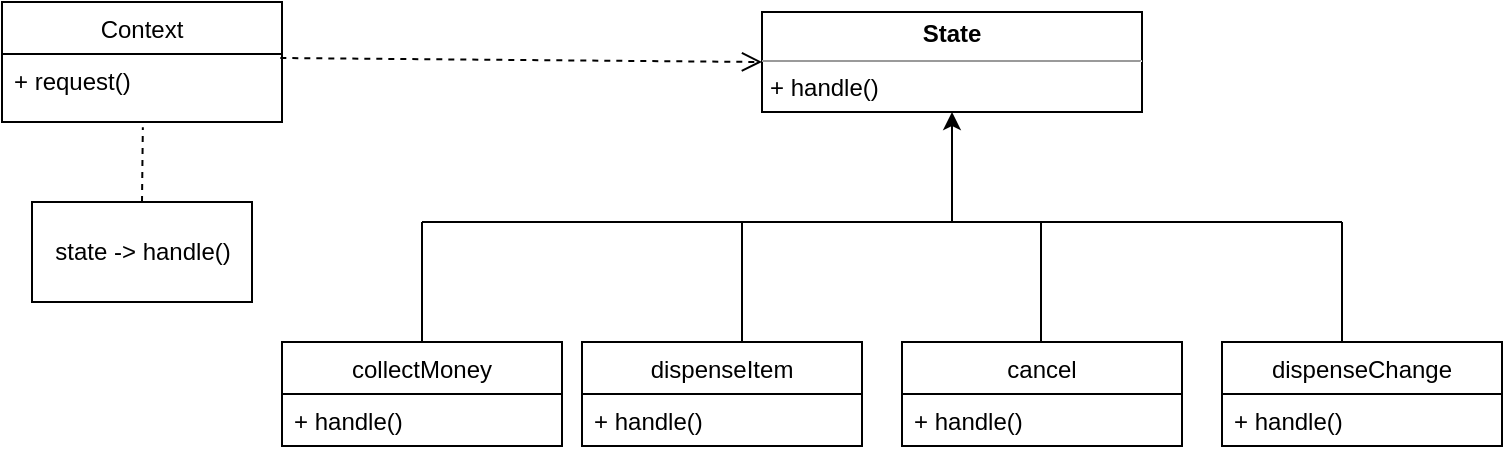<mxfile version="13.7.2" type="device"><diagram id="XakCeskeu0AwagARBzAn" name="Page-1"><mxGraphModel dx="756" dy="489" grid="1" gridSize="10" guides="1" tooltips="1" connect="1" arrows="1" fold="1" page="1" pageScale="1" pageWidth="850" pageHeight="1100" math="0" shadow="0"><root><mxCell id="0"/><mxCell id="1" parent="0"/><mxCell id="LBz41irpv1wu9UjPcjHG-1" value="Context" style="swimlane;fontStyle=0;childLayout=stackLayout;horizontal=1;startSize=26;fillColor=none;horizontalStack=0;resizeParent=1;resizeParentMax=0;resizeLast=0;collapsible=1;marginBottom=0;" vertex="1" parent="1"><mxGeometry x="100" y="60" width="140" height="60" as="geometry"/></mxCell><mxCell id="LBz41irpv1wu9UjPcjHG-2" value="+ request()" style="text;strokeColor=none;fillColor=none;align=left;verticalAlign=top;spacingLeft=4;spacingRight=4;overflow=hidden;rotatable=0;points=[[0,0.5],[1,0.5]];portConstraint=eastwest;" vertex="1" parent="LBz41irpv1wu9UjPcjHG-1"><mxGeometry y="26" width="140" height="34" as="geometry"/></mxCell><mxCell id="LBz41irpv1wu9UjPcjHG-5" value="state -&amp;gt; handle()" style="html=1;" vertex="1" parent="1"><mxGeometry x="115" y="160" width="110" height="50" as="geometry"/></mxCell><mxCell id="LBz41irpv1wu9UjPcjHG-7" value="" style="endArrow=none;dashed=1;html=1;entryX=0.503;entryY=1.076;entryDx=0;entryDy=0;entryPerimeter=0;exitX=0.5;exitY=0;exitDx=0;exitDy=0;" edge="1" parent="1" source="LBz41irpv1wu9UjPcjHG-5" target="LBz41irpv1wu9UjPcjHG-2"><mxGeometry width="50" height="50" relative="1" as="geometry"><mxPoint x="140" y="320" as="sourcePoint"/><mxPoint x="190" y="270" as="targetPoint"/></mxGeometry></mxCell><mxCell id="LBz41irpv1wu9UjPcjHG-14" value="&lt;p style=&quot;margin: 0px ; margin-top: 4px ; text-align: center&quot;&gt;&lt;b&gt;State&lt;/b&gt;&lt;/p&gt;&lt;hr size=&quot;1&quot;&gt;&lt;p style=&quot;margin: 0px ; margin-left: 4px&quot;&gt;+ handle()&lt;br&gt;&lt;/p&gt;" style="verticalAlign=top;align=left;overflow=fill;fontSize=12;fontFamily=Helvetica;html=1;" vertex="1" parent="1"><mxGeometry x="480" y="65" width="190" height="50" as="geometry"/></mxCell><mxCell id="LBz41irpv1wu9UjPcjHG-21" value="dispenseItem" style="swimlane;fontStyle=0;childLayout=stackLayout;horizontal=1;startSize=26;fillColor=none;horizontalStack=0;resizeParent=1;resizeParentMax=0;resizeLast=0;collapsible=1;marginBottom=0;" vertex="1" parent="1"><mxGeometry x="390" y="230" width="140" height="52" as="geometry"/></mxCell><mxCell id="LBz41irpv1wu9UjPcjHG-22" value="+ handle()" style="text;strokeColor=none;fillColor=none;align=left;verticalAlign=top;spacingLeft=4;spacingRight=4;overflow=hidden;rotatable=0;points=[[0,0.5],[1,0.5]];portConstraint=eastwest;" vertex="1" parent="LBz41irpv1wu9UjPcjHG-21"><mxGeometry y="26" width="140" height="26" as="geometry"/></mxCell><mxCell id="LBz41irpv1wu9UjPcjHG-25" value="&lt;br&gt;" style="html=1;verticalAlign=bottom;endArrow=open;dashed=1;endSize=8;exitX=0.994;exitY=0.059;exitDx=0;exitDy=0;exitPerimeter=0;entryX=0;entryY=0.5;entryDx=0;entryDy=0;" edge="1" parent="1" source="LBz41irpv1wu9UjPcjHG-2" target="LBz41irpv1wu9UjPcjHG-14"><mxGeometry relative="1" as="geometry"><mxPoint x="350" y="80" as="sourcePoint"/><mxPoint x="270" y="80" as="targetPoint"/></mxGeometry></mxCell><mxCell id="LBz41irpv1wu9UjPcjHG-28" value="" style="endArrow=classic;html=1;strokeColor=#000000;entryX=0.5;entryY=1;entryDx=0;entryDy=0;" edge="1" parent="1" target="LBz41irpv1wu9UjPcjHG-14"><mxGeometry width="50" height="50" relative="1" as="geometry"><mxPoint x="575" y="170" as="sourcePoint"/><mxPoint x="550" y="140" as="targetPoint"/></mxGeometry></mxCell><mxCell id="LBz41irpv1wu9UjPcjHG-29" value="" style="endArrow=none;html=1;strokeColor=#000000;" edge="1" parent="1"><mxGeometry width="50" height="50" relative="1" as="geometry"><mxPoint x="310" y="170" as="sourcePoint"/><mxPoint x="770" y="170" as="targetPoint"/><Array as="points"><mxPoint x="550" y="170"/></Array></mxGeometry></mxCell><mxCell id="LBz41irpv1wu9UjPcjHG-23" value="cancel" style="swimlane;fontStyle=0;childLayout=stackLayout;horizontal=1;startSize=26;fillColor=none;horizontalStack=0;resizeParent=1;resizeParentMax=0;resizeLast=0;collapsible=1;marginBottom=0;" vertex="1" parent="1"><mxGeometry x="550" y="230" width="140" height="52" as="geometry"/></mxCell><mxCell id="LBz41irpv1wu9UjPcjHG-24" value="+ handle()" style="text;strokeColor=none;fillColor=none;align=left;verticalAlign=top;spacingLeft=4;spacingRight=4;overflow=hidden;rotatable=0;points=[[0,0.5],[1,0.5]];portConstraint=eastwest;" vertex="1" parent="LBz41irpv1wu9UjPcjHG-23"><mxGeometry y="26" width="140" height="26" as="geometry"/></mxCell><mxCell id="LBz41irpv1wu9UjPcjHG-19" value="dispenseChange" style="swimlane;fontStyle=0;childLayout=stackLayout;horizontal=1;startSize=26;fillColor=none;horizontalStack=0;resizeParent=1;resizeParentMax=0;resizeLast=0;collapsible=1;marginBottom=0;" vertex="1" parent="1"><mxGeometry x="710" y="230" width="140" height="52" as="geometry"/></mxCell><mxCell id="LBz41irpv1wu9UjPcjHG-20" value="+ handle()" style="text;strokeColor=none;fillColor=none;align=left;verticalAlign=top;spacingLeft=4;spacingRight=4;overflow=hidden;rotatable=0;points=[[0,0.5],[1,0.5]];portConstraint=eastwest;" vertex="1" parent="LBz41irpv1wu9UjPcjHG-19"><mxGeometry y="26" width="140" height="26" as="geometry"/></mxCell><mxCell id="LBz41irpv1wu9UjPcjHG-15" value="collectMoney" style="swimlane;fontStyle=0;childLayout=stackLayout;horizontal=1;startSize=26;fillColor=none;horizontalStack=0;resizeParent=1;resizeParentMax=0;resizeLast=0;collapsible=1;marginBottom=0;" vertex="1" parent="1"><mxGeometry x="240" y="230" width="140" height="52" as="geometry"/></mxCell><mxCell id="LBz41irpv1wu9UjPcjHG-16" value="+ handle()" style="text;strokeColor=none;fillColor=none;align=left;verticalAlign=top;spacingLeft=4;spacingRight=4;overflow=hidden;rotatable=0;points=[[0,0.5],[1,0.5]];portConstraint=eastwest;" vertex="1" parent="LBz41irpv1wu9UjPcjHG-15"><mxGeometry y="26" width="140" height="26" as="geometry"/></mxCell><mxCell id="LBz41irpv1wu9UjPcjHG-30" value="" style="endArrow=none;html=1;strokeColor=#000000;exitX=0.5;exitY=0;exitDx=0;exitDy=0;" edge="1" parent="1" source="LBz41irpv1wu9UjPcjHG-15"><mxGeometry width="50" height="50" relative="1" as="geometry"><mxPoint x="500" y="270" as="sourcePoint"/><mxPoint x="310" y="170" as="targetPoint"/></mxGeometry></mxCell><mxCell id="LBz41irpv1wu9UjPcjHG-31" value="" style="endArrow=none;html=1;strokeColor=#000000;exitX=0.5;exitY=0;exitDx=0;exitDy=0;" edge="1" parent="1"><mxGeometry width="50" height="50" relative="1" as="geometry"><mxPoint x="470" y="230" as="sourcePoint"/><mxPoint x="470" y="170" as="targetPoint"/></mxGeometry></mxCell><mxCell id="LBz41irpv1wu9UjPcjHG-32" value="" style="endArrow=none;html=1;strokeColor=#000000;exitX=0.5;exitY=0;exitDx=0;exitDy=0;" edge="1" parent="1"><mxGeometry width="50" height="50" relative="1" as="geometry"><mxPoint x="619.5" y="230" as="sourcePoint"/><mxPoint x="619.5" y="170" as="targetPoint"/></mxGeometry></mxCell><mxCell id="LBz41irpv1wu9UjPcjHG-33" value="" style="endArrow=none;html=1;strokeColor=#000000;exitX=0.5;exitY=0;exitDx=0;exitDy=0;" edge="1" parent="1"><mxGeometry width="50" height="50" relative="1" as="geometry"><mxPoint x="770" y="230" as="sourcePoint"/><mxPoint x="770" y="170" as="targetPoint"/></mxGeometry></mxCell></root></mxGraphModel></diagram></mxfile>